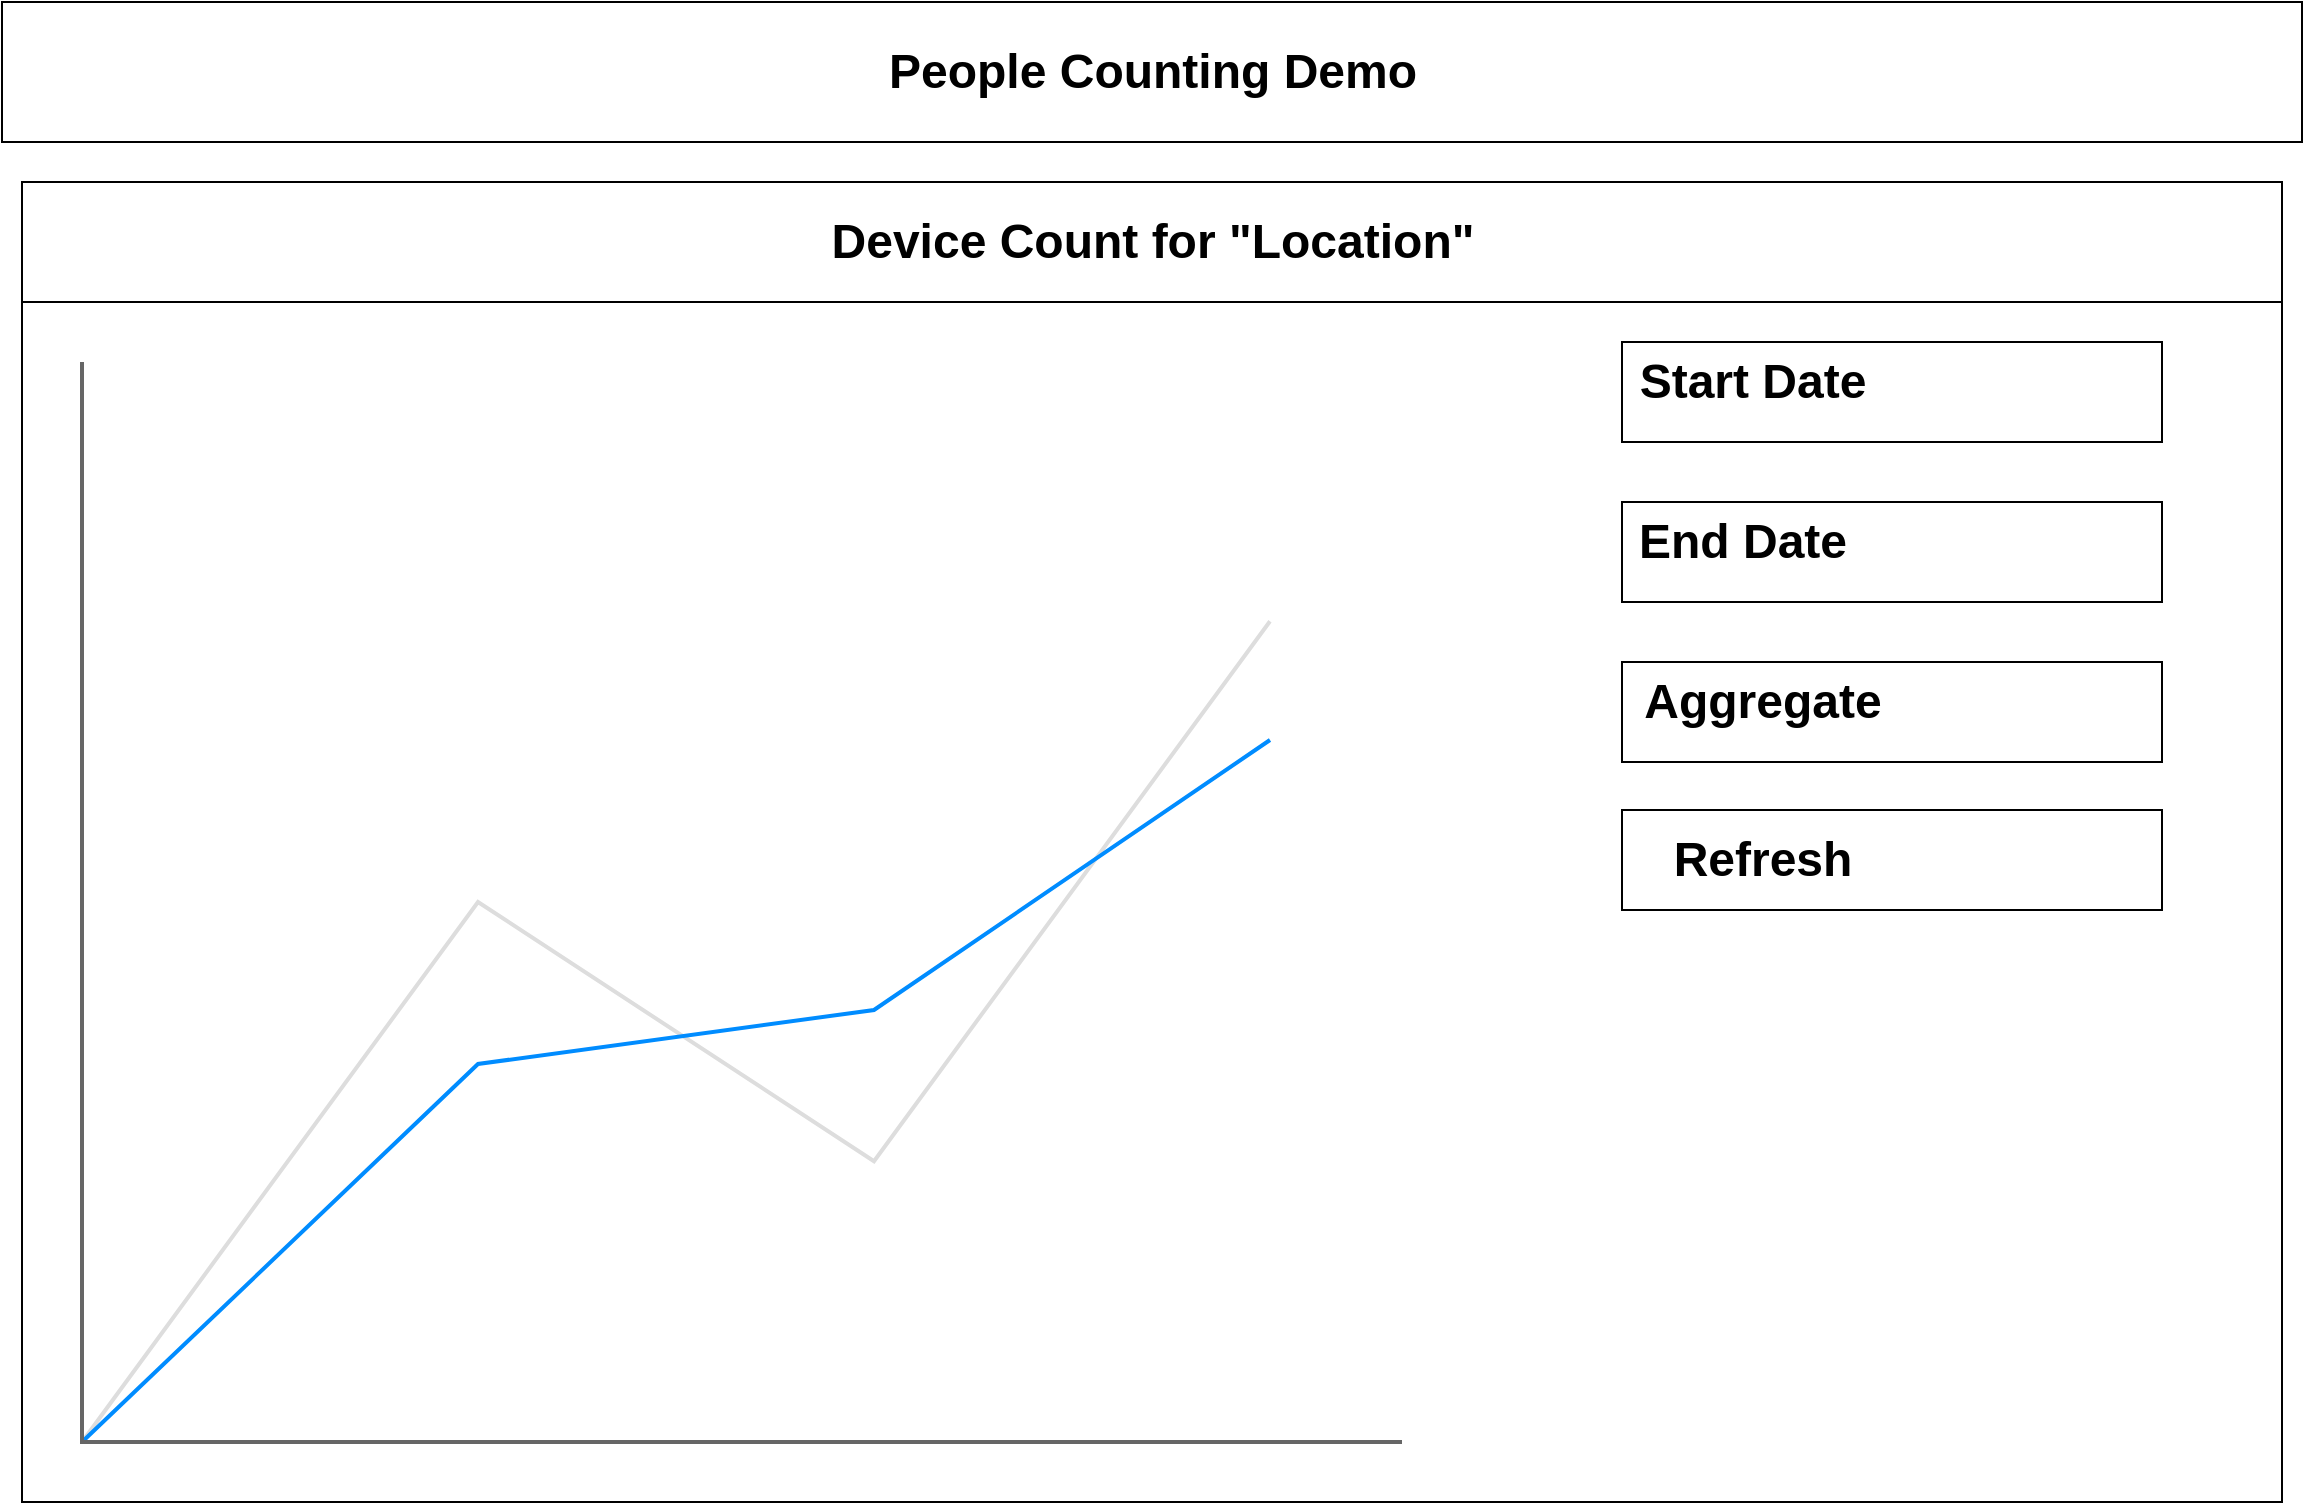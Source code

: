 <mxfile version="27.1.3">
  <diagram name="View Count Page &quot;Location&quot;" id="DLTC24JzJaeYlEYEK07n">
    <mxGraphModel dx="1426" dy="751" grid="1" gridSize="10" guides="1" tooltips="1" connect="1" arrows="1" fold="1" page="1" pageScale="1" pageWidth="1169" pageHeight="827" math="0" shadow="0">
      <root>
        <mxCell id="JLvTrydBQ5bGksje-3Hc-0" />
        <mxCell id="JLvTrydBQ5bGksje-3Hc-1" parent="JLvTrydBQ5bGksje-3Hc-0" />
        <mxCell id="JLvTrydBQ5bGksje-3Hc-2" value="" style="rounded=0;whiteSpace=wrap;html=1;" parent="JLvTrydBQ5bGksje-3Hc-1" vertex="1">
          <mxGeometry x="10" y="10" width="1150" height="70" as="geometry" />
        </mxCell>
        <mxCell id="JLvTrydBQ5bGksje-3Hc-3" value="People Counting Demo" style="text;strokeColor=none;fillColor=none;html=1;fontSize=24;fontStyle=1;verticalAlign=middle;align=center;" parent="JLvTrydBQ5bGksje-3Hc-1" vertex="1">
          <mxGeometry x="460" y="25" width="250" height="40" as="geometry" />
        </mxCell>
        <mxCell id="JLvTrydBQ5bGksje-3Hc-4" value="" style="shape=image;html=1;verticalAlign=top;verticalLabelPosition=bottom;labelBackgroundColor=#ffffff;imageAspect=0;aspect=fixed;image=https://cdn4.iconfinder.com/data/icons/evil-icons-user-interface/64/menu-128.png" parent="JLvTrydBQ5bGksje-3Hc-1" vertex="1">
          <mxGeometry x="20" y="15" width="60" height="60" as="geometry" />
        </mxCell>
        <mxCell id="JLvTrydBQ5bGksje-3Hc-5" value="" style="rounded=0;whiteSpace=wrap;html=1;" parent="JLvTrydBQ5bGksje-3Hc-1" vertex="1">
          <mxGeometry x="20" y="100" width="1130" height="660" as="geometry" />
        </mxCell>
        <mxCell id="JLvTrydBQ5bGksje-3Hc-6" value="" style="rounded=0;whiteSpace=wrap;html=1;" parent="JLvTrydBQ5bGksje-3Hc-1" vertex="1">
          <mxGeometry x="20" y="100" width="1130" height="60" as="geometry" />
        </mxCell>
        <mxCell id="JLvTrydBQ5bGksje-3Hc-7" value="Device Count for &quot;Location&quot;" style="text;strokeColor=none;fillColor=none;html=1;fontSize=24;fontStyle=1;verticalAlign=middle;align=center;" parent="JLvTrydBQ5bGksje-3Hc-1" vertex="1">
          <mxGeometry x="535" y="110" width="100" height="40" as="geometry" />
        </mxCell>
        <mxCell id="JLvTrydBQ5bGksje-3Hc-8" value="" style="verticalLabelPosition=bottom;shadow=0;dashed=0;align=center;html=1;verticalAlign=top;strokeWidth=1;shape=mxgraph.mockup.graphics.lineChart;strokeColor=none;strokeColor2=#666666;strokeColor3=#008cff;strokeColor4=#dddddd;" parent="JLvTrydBQ5bGksje-3Hc-1" vertex="1">
          <mxGeometry x="50" y="190" width="660" height="540" as="geometry" />
        </mxCell>
        <mxCell id="JLvTrydBQ5bGksje-3Hc-9" value="" style="rounded=0;whiteSpace=wrap;html=1;" parent="JLvTrydBQ5bGksje-3Hc-1" vertex="1">
          <mxGeometry x="820" y="180" width="270" height="50" as="geometry" />
        </mxCell>
        <mxCell id="JLvTrydBQ5bGksje-3Hc-10" value="" style="rounded=0;whiteSpace=wrap;html=1;" parent="JLvTrydBQ5bGksje-3Hc-1" vertex="1">
          <mxGeometry x="820" y="260" width="270" height="50" as="geometry" />
        </mxCell>
        <mxCell id="JLvTrydBQ5bGksje-3Hc-11" value="" style="rounded=0;whiteSpace=wrap;html=1;" parent="JLvTrydBQ5bGksje-3Hc-1" vertex="1">
          <mxGeometry x="820" y="340" width="270" height="50" as="geometry" />
        </mxCell>
        <mxCell id="JLvTrydBQ5bGksje-3Hc-12" value="End Date" style="text;strokeColor=none;fillColor=none;html=1;fontSize=24;fontStyle=1;verticalAlign=middle;align=center;" parent="JLvTrydBQ5bGksje-3Hc-1" vertex="1">
          <mxGeometry x="820" y="260" width="120" height="40" as="geometry" />
        </mxCell>
        <mxCell id="JLvTrydBQ5bGksje-3Hc-13" value="Start Date" style="text;strokeColor=none;fillColor=none;html=1;fontSize=24;fontStyle=1;verticalAlign=middle;align=center;" parent="JLvTrydBQ5bGksje-3Hc-1" vertex="1">
          <mxGeometry x="820" y="180" width="130" height="40" as="geometry" />
        </mxCell>
        <mxCell id="JLvTrydBQ5bGksje-3Hc-14" value="Aggregate" style="text;strokeColor=none;fillColor=none;html=1;fontSize=24;fontStyle=1;verticalAlign=middle;align=center;" parent="JLvTrydBQ5bGksje-3Hc-1" vertex="1">
          <mxGeometry x="820" y="340" width="140" height="40" as="geometry" />
        </mxCell>
        <mxCell id="JLvTrydBQ5bGksje-3Hc-15" value="" style="shape=image;html=1;verticalAlign=top;verticalLabelPosition=bottom;labelBackgroundColor=#ffffff;imageAspect=0;aspect=fixed;image=https://cdn1.iconfinder.com/data/icons/material-core/10/arrow-drop-down-128.png" parent="JLvTrydBQ5bGksje-3Hc-1" vertex="1">
          <mxGeometry x="1050" y="350" width="30" height="30" as="geometry" />
        </mxCell>
        <mxCell id="JLvTrydBQ5bGksje-3Hc-16" value="" style="shape=image;html=1;verticalAlign=top;verticalLabelPosition=bottom;labelBackgroundColor=#ffffff;imageAspect=0;aspect=fixed;image=https://cdn1.iconfinder.com/data/icons/material-core/10/arrow-drop-down-128.png" parent="JLvTrydBQ5bGksje-3Hc-1" vertex="1">
          <mxGeometry x="1050" y="270" width="30" height="30" as="geometry" />
        </mxCell>
        <mxCell id="JLvTrydBQ5bGksje-3Hc-17" value="" style="shape=image;html=1;verticalAlign=top;verticalLabelPosition=bottom;labelBackgroundColor=#ffffff;imageAspect=0;aspect=fixed;image=https://cdn1.iconfinder.com/data/icons/material-core/10/arrow-drop-down-128.png" parent="JLvTrydBQ5bGksje-3Hc-1" vertex="1">
          <mxGeometry x="1050" y="190" width="30" height="30" as="geometry" />
        </mxCell>
        <mxCell id="JLvTrydBQ5bGksje-3Hc-18" value="" style="rounded=0;whiteSpace=wrap;html=1;" parent="JLvTrydBQ5bGksje-3Hc-1" vertex="1">
          <mxGeometry x="820" y="414" width="270" height="50" as="geometry" />
        </mxCell>
        <mxCell id="JLvTrydBQ5bGksje-3Hc-19" value="" style="shape=image;html=1;verticalAlign=top;verticalLabelPosition=bottom;labelBackgroundColor=#ffffff;imageAspect=0;aspect=fixed;image=https://cdn1.iconfinder.com/data/icons/ionicons-sharp-vol-2/512/refresh-sharp-128.png" parent="JLvTrydBQ5bGksje-3Hc-1" vertex="1">
          <mxGeometry x="1051" y="425" width="28" height="28" as="geometry" />
        </mxCell>
        <mxCell id="JLvTrydBQ5bGksje-3Hc-20" value="Refresh" style="text;strokeColor=none;fillColor=none;html=1;fontSize=24;fontStyle=1;verticalAlign=middle;align=center;" parent="JLvTrydBQ5bGksje-3Hc-1" vertex="1">
          <mxGeometry x="820" y="419" width="140" height="40" as="geometry" />
        </mxCell>
      </root>
    </mxGraphModel>
  </diagram>
</mxfile>
